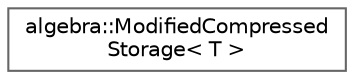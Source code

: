 digraph "Graphical Class Hierarchy"
{
 // LATEX_PDF_SIZE
  bgcolor="transparent";
  edge [fontname=Helvetica,fontsize=10,labelfontname=Helvetica,labelfontsize=10];
  node [fontname=Helvetica,fontsize=10,shape=box,height=0.2,width=0.4];
  rankdir="LR";
  Node0 [id="Node000000",label="algebra::ModifiedCompressed\lStorage\< T \>",height=0.2,width=0.4,color="grey40", fillcolor="white", style="filled",URL="$structalgebra_1_1ModifiedCompressedStorage.html",tooltip="matrix storage in modified compressed format"];
}
